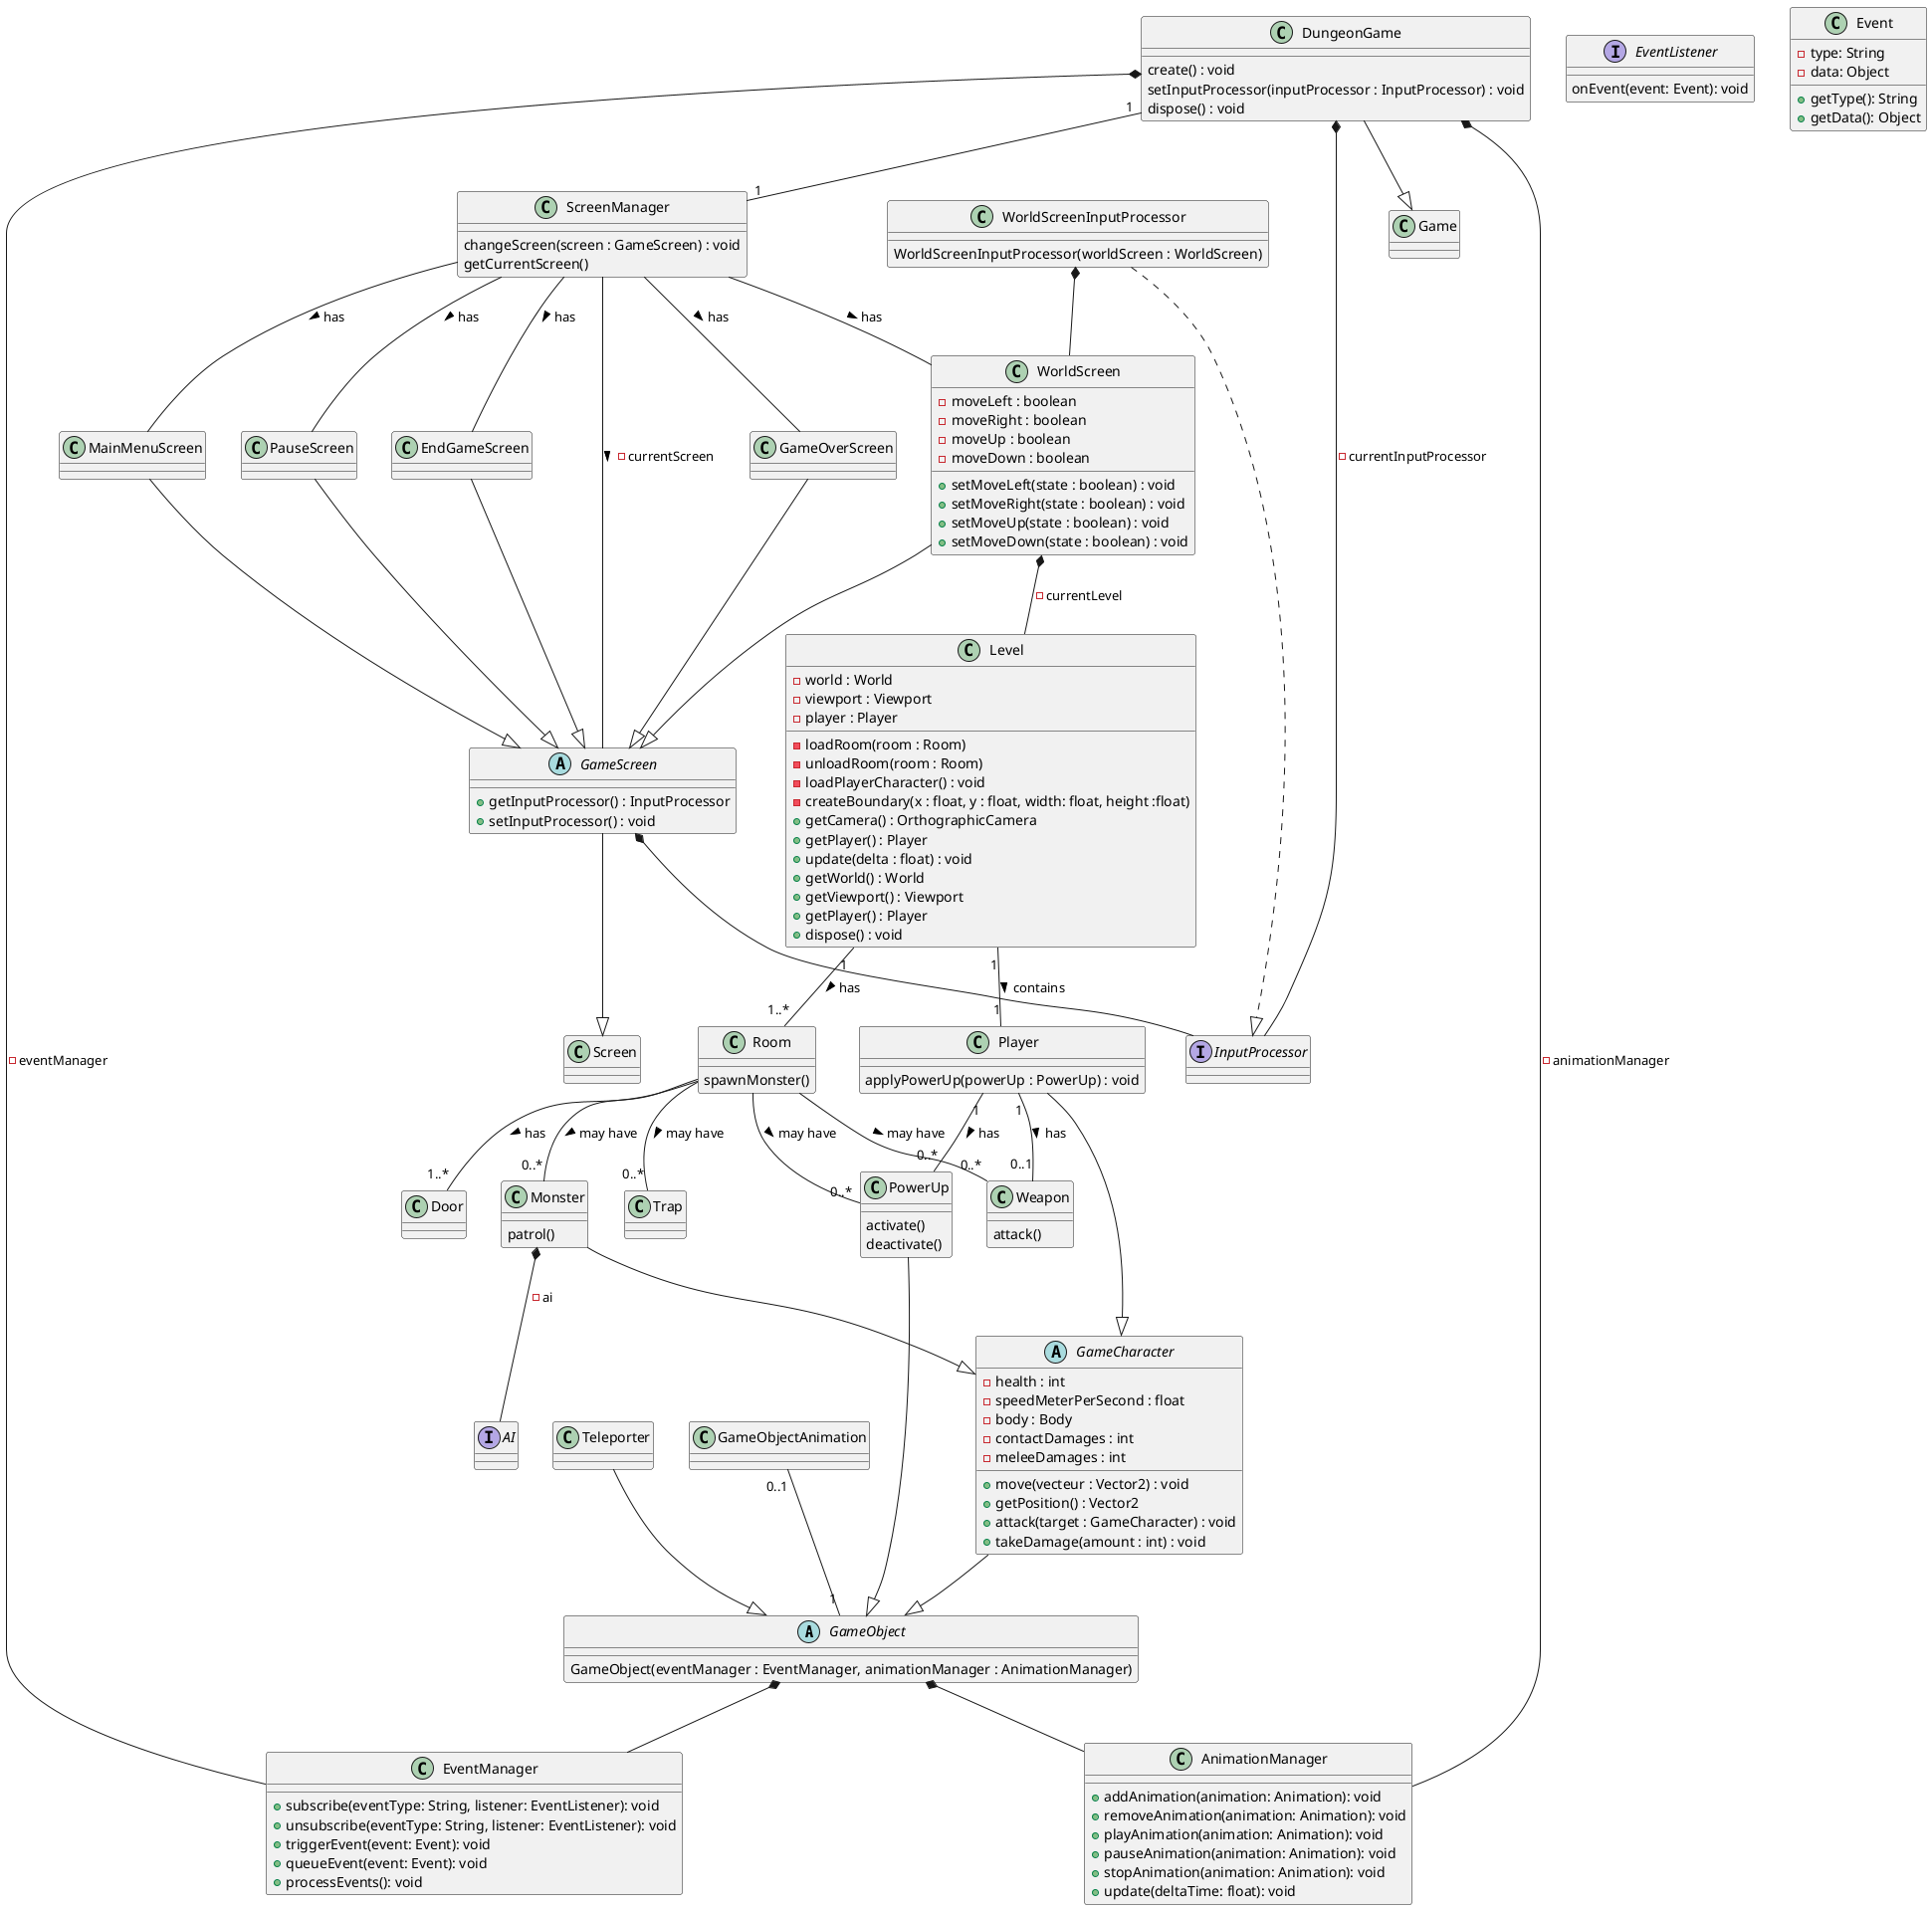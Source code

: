 @startuml

abstract class GameObject {
    GameObject(eventManager : EventManager, animationManager : AnimationManager)
}
GameObject *-- EventManager
GameObject *-- AnimationManager

interface AI {
}

abstract class GameCharacter {
    - health : int
    - speedMeterPerSecond : float
    - body : Body
    - contactDamages : int
    - meleeDamages : int
    + move(vecteur : Vector2) : void
    + getPosition() : Vector2
    + attack(target : GameCharacter) : void
    + takeDamage(amount : int) : void
}
GameCharacter --|> GameObject


class Player {
    applyPowerUp(powerUp : PowerUp) : void
}
Player --|> GameCharacter
Player "1" -- "0..1" Weapon : has >
Player "1" -- "0..*" PowerUp : has >


class Monster {
    patrol()
}
Monster --|> GameCharacter
Monster *-- AI : -ai

class Weapon {
    attack()
}

class PowerUp {
    activate()
    deactivate()
}
PowerUp --|> GameObject

class Trap {

}

class Teleporter {

}
Teleporter --|> GameObject

class Level {
    - world : World
    - viewport : Viewport
    - player : Player
    - loadRoom(room : Room)
    - unloadRoom(room : Room)
    - loadPlayerCharacter() : void
    - createBoundary(x : float, y : float, width: float, height :float)
    + getCamera() : OrthographicCamera
    + getPlayer() : Player
    + update(delta : float) : void
    + getWorld() : World
    + getViewport() : Viewport
    + getPlayer() : Player
    + dispose() : void
}

Level "1"--"1..*" Room : has >
Level "1"--"1" Player : contains >

class Room {
    spawnMonster()
}

Room -- "0..*" PowerUp : may have >
Room -- "0..*" Weapon : may have >
Room -- "1..*" Door : has >
Room -- "0..*" Trap : may have >
Room -- "0..*" Monster : may have >

class Door {

}


class DungeonGame {
    create() : void
    setInputProcessor(inputProcessor : InputProcessor) : void
    dispose() : void
}
DungeonGame --|> Game
DungeonGame "1"--"1" ScreenManager
DungeonGame *-- AnimationManager : -animationManager
DungeonGame *-- EventManager : -eventManager
DungeonGame *-- InputProcessor : -currentInputProcessor

class ScreenManager {
    changeScreen(screen : GameScreen) : void
    getCurrentScreen()
}
ScreenManager -- GameScreen : -currentScreen >
ScreenManager -- GameOverScreen : has >
ScreenManager -- WorldScreen : has >
ScreenManager -- MainMenuScreen : has >
ScreenManager -- PauseScreen : has >
ScreenManager -- EndGameScreen : has >

abstract GameScreen {
    + getInputProcessor() : InputProcessor
    + setInputProcessor() : void
}
GameScreen --|> Screen
GameScreen *-- InputProcessor
MainMenuScreen --|> GameScreen
WorldScreen --|> GameScreen
PauseScreen --|> GameScreen
GameOverScreen --|> GameScreen
EndGameScreen --|> GameScreen

class MainMenuScreen {

}


class WorldScreen {
    - moveLeft : boolean
    - moveRight : boolean
    - moveUp : boolean
    - moveDown : boolean
    + setMoveLeft(state : boolean) : void
    + setMoveRight(state : boolean) : void
    + setMoveUp(state : boolean) : void
    + setMoveDown(state : boolean) : void
}
WorldScreen *-- Level : -currentLevel

class PauseScreen {

}

class GameOverScreen {

}

class EndGameScreen {

}

class AnimationManager {
    + addAnimation(animation: Animation): void
    + removeAnimation(animation: Animation): void
    + playAnimation(animation: Animation): void
    + pauseAnimation(animation: Animation): void
    + stopAnimation(animation: Animation): void
    + update(deltaTime: float): void
}

class GameObjectAnimation {
    
}
GameObjectAnimation "0..1"--"1" GameObject

class EventManager {
    + subscribe(eventType: String, listener: EventListener): void
    + unsubscribe(eventType: String, listener: EventListener): void
    + triggerEvent(event: Event): void
    + queueEvent(event: Event): void
    + processEvents(): void
}

interface EventListener {
    onEvent(event: Event): void
}

class Event {
    - type: String
    - data: Object
    + getType(): String
    + getData(): Object
}

class WorldScreenInputProcessor {
    WorldScreenInputProcessor(worldScreen : WorldScreen)
}
WorldScreenInputProcessor ..|> InputProcessor
WorldScreenInputProcessor *-- WorldScreen
interface InputProcessor
@enduml